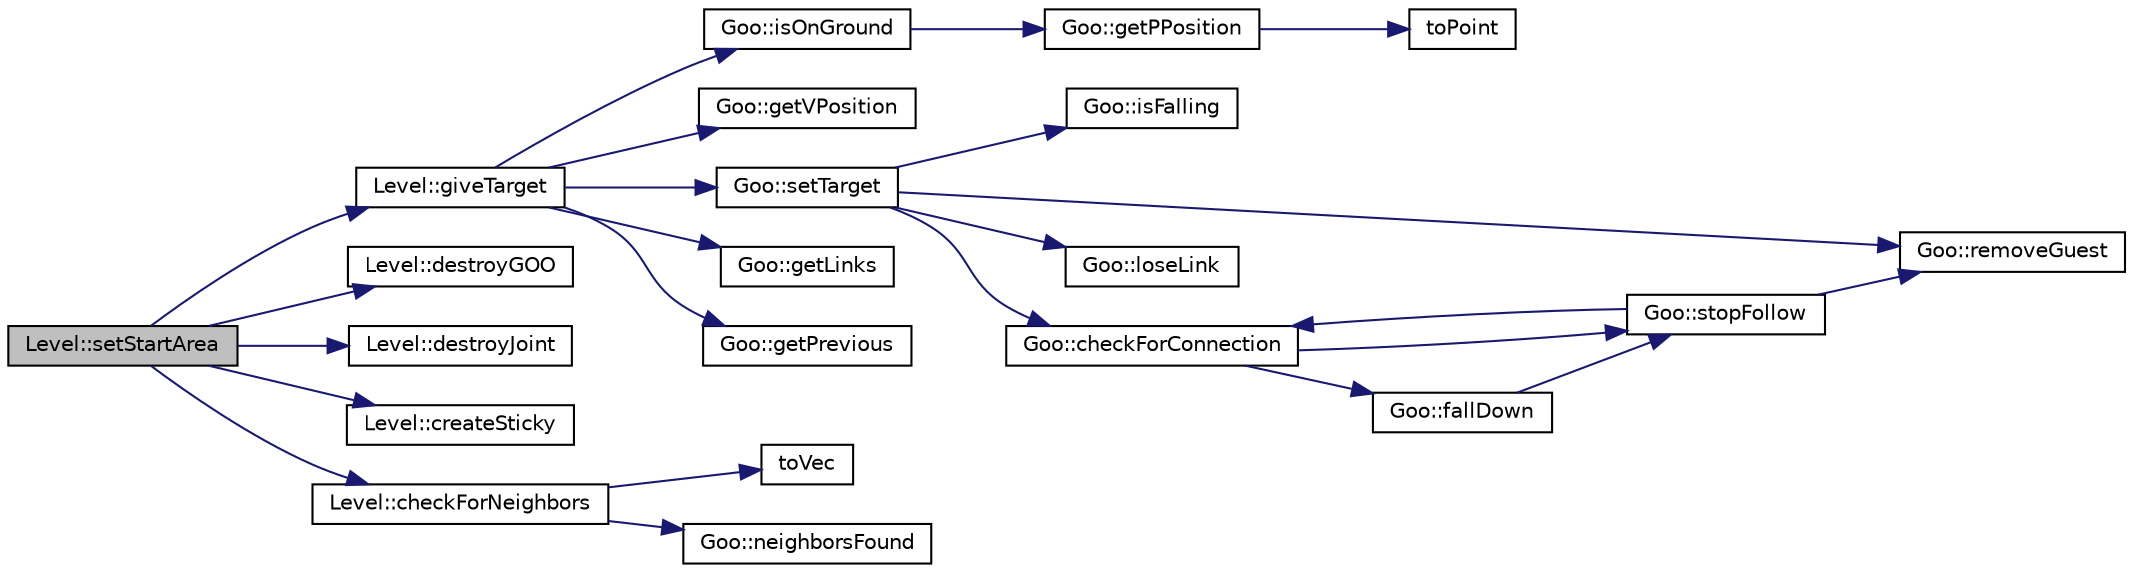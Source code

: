 digraph G
{
  edge [fontname="Helvetica",fontsize="10",labelfontname="Helvetica",labelfontsize="10"];
  node [fontname="Helvetica",fontsize="10",shape=record];
  rankdir="LR";
  Node1 [label="Level::setStartArea",height=0.2,width=0.4,color="black", fillcolor="grey75", style="filled" fontcolor="black"];
  Node1 -> Node2 [color="midnightblue",fontsize="10",style="solid",fontname="Helvetica"];
  Node2 [label="Level::giveTarget",height=0.2,width=0.4,color="black", fillcolor="white", style="filled",URL="$d2/d9d/classLevel.html#a1e14fd63a3738f7ccf24c0a8ce144452"];
  Node2 -> Node3 [color="midnightblue",fontsize="10",style="solid",fontname="Helvetica"];
  Node3 [label="Goo::isOnGround",height=0.2,width=0.4,color="black", fillcolor="white", style="filled",URL="$d5/d5d/classGoo.html#a04c2cdf3935c1ac934995d0c689bfe76"];
  Node3 -> Node4 [color="midnightblue",fontsize="10",style="solid",fontname="Helvetica"];
  Node4 [label="Goo::getPPosition",height=0.2,width=0.4,color="black", fillcolor="white", style="filled",URL="$d5/d5d/classGoo.html#a7396488f837512c3e887f15fb82dcb8f"];
  Node4 -> Node5 [color="midnightblue",fontsize="10",style="solid",fontname="Helvetica"];
  Node5 [label="toPoint",height=0.2,width=0.4,color="black", fillcolor="white", style="filled",URL="$d5/da5/tools_8h.html#a94f703d943194650c89dfc581bab6b14",tooltip="Convert a b2Vec2 in a QPoint."];
  Node2 -> Node6 [color="midnightblue",fontsize="10",style="solid",fontname="Helvetica"];
  Node6 [label="Goo::getVPosition",height=0.2,width=0.4,color="black", fillcolor="white", style="filled",URL="$d5/d5d/classGoo.html#aa73714c6bc45881fadb6638d11c884bd"];
  Node2 -> Node7 [color="midnightblue",fontsize="10",style="solid",fontname="Helvetica"];
  Node7 [label="Goo::setTarget",height=0.2,width=0.4,color="black", fillcolor="white", style="filled",URL="$d5/d5d/classGoo.html#add721a1deb890d600e912c3060322d5a"];
  Node7 -> Node8 [color="midnightblue",fontsize="10",style="solid",fontname="Helvetica"];
  Node8 [label="Goo::isFalling",height=0.2,width=0.4,color="black", fillcolor="white", style="filled",URL="$d5/d5d/classGoo.html#a53158659a709175d3ed4f93a62eced46"];
  Node7 -> Node9 [color="midnightblue",fontsize="10",style="solid",fontname="Helvetica"];
  Node9 [label="Goo::removeGuest",height=0.2,width=0.4,color="black", fillcolor="white", style="filled",URL="$d5/d5d/classGoo.html#a048114698e7a5f9912bfc09f19470264"];
  Node7 -> Node10 [color="midnightblue",fontsize="10",style="solid",fontname="Helvetica"];
  Node10 [label="Goo::loseLink",height=0.2,width=0.4,color="black", fillcolor="white", style="filled",URL="$d5/d5d/classGoo.html#a8dbb600f747f7e1bd4bc47629cbc9ec9"];
  Node7 -> Node11 [color="midnightblue",fontsize="10",style="solid",fontname="Helvetica"];
  Node11 [label="Goo::checkForConnection",height=0.2,width=0.4,color="black", fillcolor="white", style="filled",URL="$d5/d5d/classGoo.html#abfc4ee3aa7503c26f1bd4e2024f666e4"];
  Node11 -> Node12 [color="midnightblue",fontsize="10",style="solid",fontname="Helvetica"];
  Node12 [label="Goo::stopFollow",height=0.2,width=0.4,color="black", fillcolor="white", style="filled",URL="$d5/d5d/classGoo.html#a83a93e67d95635456f9bf4bcfb1ccf32"];
  Node12 -> Node11 [color="midnightblue",fontsize="10",style="solid",fontname="Helvetica"];
  Node12 -> Node9 [color="midnightblue",fontsize="10",style="solid",fontname="Helvetica"];
  Node11 -> Node13 [color="midnightblue",fontsize="10",style="solid",fontname="Helvetica"];
  Node13 [label="Goo::fallDown",height=0.2,width=0.4,color="black", fillcolor="white", style="filled",URL="$d5/d5d/classGoo.html#aefb4ce872af2583c479f2b41d9b494ab"];
  Node13 -> Node12 [color="midnightblue",fontsize="10",style="solid",fontname="Helvetica"];
  Node2 -> Node14 [color="midnightblue",fontsize="10",style="solid",fontname="Helvetica"];
  Node14 [label="Goo::getLinks",height=0.2,width=0.4,color="black", fillcolor="white", style="filled",URL="$d5/d5d/classGoo.html#a2a9a61963398643e954cac8e9c4d665f"];
  Node2 -> Node15 [color="midnightblue",fontsize="10",style="solid",fontname="Helvetica"];
  Node15 [label="Goo::getPrevious",height=0.2,width=0.4,color="black", fillcolor="white", style="filled",URL="$d5/d5d/classGoo.html#af935bcc29fd4704a283ec39e7c4c0b89"];
  Node1 -> Node16 [color="midnightblue",fontsize="10",style="solid",fontname="Helvetica"];
  Node16 [label="Level::destroyGOO",height=0.2,width=0.4,color="black", fillcolor="white", style="filled",URL="$d2/d9d/classLevel.html#ae089b575f8ec32ee76f0eff8df5f27e4"];
  Node1 -> Node17 [color="midnightblue",fontsize="10",style="solid",fontname="Helvetica"];
  Node17 [label="Level::destroyJoint",height=0.2,width=0.4,color="black", fillcolor="white", style="filled",URL="$d2/d9d/classLevel.html#a10d0cb1d3ed6a596c62b3411c2f5bd9d"];
  Node1 -> Node18 [color="midnightblue",fontsize="10",style="solid",fontname="Helvetica"];
  Node18 [label="Level::createSticky",height=0.2,width=0.4,color="black", fillcolor="white", style="filled",URL="$d2/d9d/classLevel.html#a6c88d2a5814b2d02be942c7ff625c381"];
  Node1 -> Node19 [color="midnightblue",fontsize="10",style="solid",fontname="Helvetica"];
  Node19 [label="Level::checkForNeighbors",height=0.2,width=0.4,color="black", fillcolor="white", style="filled",URL="$d2/d9d/classLevel.html#abf371e69e0fabb441781b653a5050b21"];
  Node19 -> Node20 [color="midnightblue",fontsize="10",style="solid",fontname="Helvetica"];
  Node20 [label="toVec",height=0.2,width=0.4,color="black", fillcolor="white", style="filled",URL="$d5/da5/tools_8h.html#a8dfdc7a5f23df015bdc2dd317531c528",tooltip="Convert a QPoint in a b2Vec2."];
  Node19 -> Node21 [color="midnightblue",fontsize="10",style="solid",fontname="Helvetica"];
  Node21 [label="Goo::neighborsFound",height=0.2,width=0.4,color="black", fillcolor="white", style="filled",URL="$d5/d5d/classGoo.html#a85f0c29070ee176b158be505f600412f"];
}
